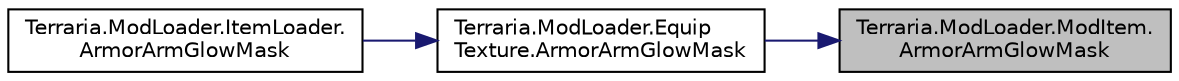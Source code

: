 digraph "Terraria.ModLoader.ModItem.ArmorArmGlowMask"
{
 // LATEX_PDF_SIZE
  edge [fontname="Helvetica",fontsize="10",labelfontname="Helvetica",labelfontsize="10"];
  node [fontname="Helvetica",fontsize="10",shape=record];
  rankdir="RL";
  Node1 [label="Terraria.ModLoader.ModItem.\lArmorArmGlowMask",height=0.2,width=0.4,color="black", fillcolor="grey75", style="filled", fontcolor="black",tooltip="Allows you to modify which glow mask and in what color is drawn on the player's arms...."];
  Node1 -> Node2 [dir="back",color="midnightblue",fontsize="10",style="solid",fontname="Helvetica"];
  Node2 [label="Terraria.ModLoader.Equip\lTexture.ArmorArmGlowMask",height=0.2,width=0.4,color="black", fillcolor="white", style="filled",URL="$class_terraria_1_1_mod_loader_1_1_equip_texture.html#a8d753403d74729f61cd386373f1ae365",tooltip="Allows you to modify which glow mask and in what color is drawn on the player's arms...."];
  Node2 -> Node3 [dir="back",color="midnightblue",fontsize="10",style="solid",fontname="Helvetica"];
  Node3 [label="Terraria.ModLoader.ItemLoader.\lArmorArmGlowMask",height=0.2,width=0.4,color="black", fillcolor="white", style="filled",URL="$class_terraria_1_1_mod_loader_1_1_item_loader.html#afc7a52d4db0c80643c9537cf6d6cf653",tooltip="Calls the item's body equipment texture's ArmorArmGlowMask hook, then all GlobalItem...."];
}
